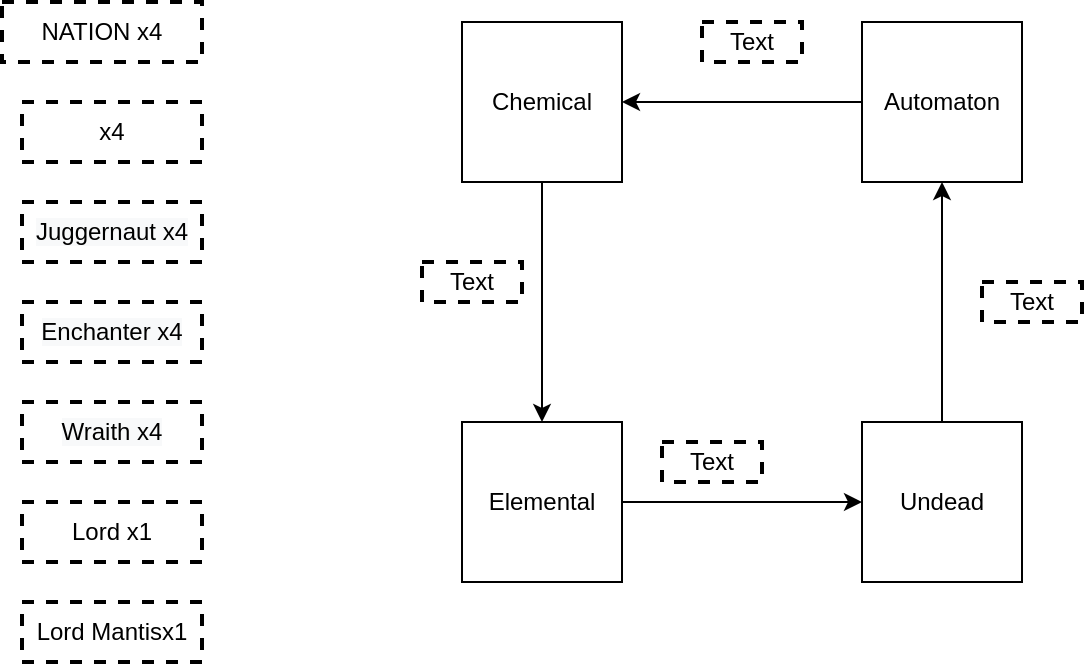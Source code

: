 <mxfile version="13.9.6" type="device"><diagram id="c8KTr1DYUm17pUYMkHzg" name="Page-1"><mxGraphModel dx="760" dy="475" grid="1" gridSize="10" guides="1" tooltips="1" connect="1" arrows="1" fold="1" page="1" pageScale="1" pageWidth="850" pageHeight="1100" math="0" shadow="0"><root><mxCell id="0"/><mxCell id="1" parent="0"/><mxCell id="LKzGPZN1289340XzwGW7-2" style="edgeStyle=orthogonalEdgeStyle;rounded=0;orthogonalLoop=1;jettySize=auto;html=1;" edge="1" parent="1" source="p6RT1x6VTXFocWAgLPQQ-1" target="p6RT1x6VTXFocWAgLPQQ-4"><mxGeometry relative="1" as="geometry"/></mxCell><mxCell id="p6RT1x6VTXFocWAgLPQQ-1" value="Chemical" style="rounded=0;whiteSpace=wrap;html=1;" parent="1" vertex="1"><mxGeometry x="360" y="160" width="80" height="80" as="geometry"/></mxCell><mxCell id="LKzGPZN1289340XzwGW7-1" style="edgeStyle=orthogonalEdgeStyle;rounded=0;orthogonalLoop=1;jettySize=auto;html=1;entryX=1;entryY=0.5;entryDx=0;entryDy=0;" edge="1" parent="1" source="p6RT1x6VTXFocWAgLPQQ-2" target="p6RT1x6VTXFocWAgLPQQ-1"><mxGeometry relative="1" as="geometry"/></mxCell><mxCell id="p6RT1x6VTXFocWAgLPQQ-2" value="Automaton" style="rounded=0;whiteSpace=wrap;html=1;" parent="1" vertex="1"><mxGeometry x="560" y="160" width="80" height="80" as="geometry"/></mxCell><mxCell id="LKzGPZN1289340XzwGW7-4" style="edgeStyle=orthogonalEdgeStyle;rounded=0;orthogonalLoop=1;jettySize=auto;html=1;entryX=0.5;entryY=1;entryDx=0;entryDy=0;" edge="1" parent="1" source="p6RT1x6VTXFocWAgLPQQ-3" target="p6RT1x6VTXFocWAgLPQQ-2"><mxGeometry relative="1" as="geometry"/></mxCell><mxCell id="p6RT1x6VTXFocWAgLPQQ-3" value="Undead" style="rounded=0;whiteSpace=wrap;html=1;" parent="1" vertex="1"><mxGeometry x="560" y="360" width="80" height="80" as="geometry"/></mxCell><mxCell id="LKzGPZN1289340XzwGW7-3" style="edgeStyle=orthogonalEdgeStyle;rounded=0;orthogonalLoop=1;jettySize=auto;html=1;entryX=0;entryY=0.5;entryDx=0;entryDy=0;" edge="1" parent="1" source="p6RT1x6VTXFocWAgLPQQ-4" target="p6RT1x6VTXFocWAgLPQQ-3"><mxGeometry relative="1" as="geometry"/></mxCell><mxCell id="p6RT1x6VTXFocWAgLPQQ-4" value="Elemental" style="rounded=0;whiteSpace=wrap;html=1;" parent="1" vertex="1"><mxGeometry x="360" y="360" width="80" height="80" as="geometry"/></mxCell><mxCell id="LKzGPZN1289340XzwGW7-5" value="Text" style="text;html=1;fillColor=none;align=center;verticalAlign=middle;whiteSpace=wrap;rounded=0;dashed=1;strokeWidth=2;strokeColor=#000000;" vertex="1" parent="1"><mxGeometry x="480" y="160" width="50" height="20" as="geometry"/></mxCell><mxCell id="LKzGPZN1289340XzwGW7-6" value="Text" style="text;html=1;fillColor=none;align=center;verticalAlign=middle;whiteSpace=wrap;rounded=0;dashed=1;strokeWidth=2;strokeColor=#000000;" vertex="1" parent="1"><mxGeometry x="340" y="280" width="50" height="20" as="geometry"/></mxCell><mxCell id="LKzGPZN1289340XzwGW7-7" value="Text" style="text;html=1;fillColor=none;align=center;verticalAlign=middle;whiteSpace=wrap;rounded=0;dashed=1;strokeWidth=2;strokeColor=#000000;" vertex="1" parent="1"><mxGeometry x="460" y="370" width="50" height="20" as="geometry"/></mxCell><mxCell id="LKzGPZN1289340XzwGW7-8" value="Text" style="text;html=1;fillColor=none;align=center;verticalAlign=middle;whiteSpace=wrap;rounded=0;dashed=1;strokeWidth=2;strokeColor=#000000;" vertex="1" parent="1"><mxGeometry x="620" y="290" width="50" height="20" as="geometry"/></mxCell><mxCell id="LKzGPZN1289340XzwGW7-9" value="NATION x4" style="rounded=0;whiteSpace=wrap;html=1;dashed=1;strokeColor=#000000;strokeWidth=2;" vertex="1" parent="1"><mxGeometry x="130" y="150" width="100" height="30" as="geometry"/></mxCell><mxCell id="LKzGPZN1289340XzwGW7-10" value="Lord Mantisx1" style="rounded=0;whiteSpace=wrap;html=1;dashed=1;strokeColor=#000000;strokeWidth=2;" vertex="1" parent="1"><mxGeometry x="140" y="450" width="90" height="30" as="geometry"/></mxCell><mxCell id="LKzGPZN1289340XzwGW7-11" value="Lord x1" style="rounded=0;whiteSpace=wrap;html=1;dashed=1;strokeColor=#000000;strokeWidth=2;" vertex="1" parent="1"><mxGeometry x="140" y="400" width="90" height="30" as="geometry"/></mxCell><mxCell id="LKzGPZN1289340XzwGW7-12" value="&lt;span style=&quot;color: rgb(0 , 0 , 0) ; font-family: &amp;#34;helvetica&amp;#34; ; font-size: 12px ; font-style: normal ; font-weight: 400 ; letter-spacing: normal ; text-align: center ; text-indent: 0px ; text-transform: none ; word-spacing: 0px ; background-color: rgb(248 , 249 , 250) ; display: inline ; float: none&quot;&gt;Wraith x4&lt;/span&gt;" style="rounded=0;whiteSpace=wrap;html=1;dashed=1;strokeColor=#000000;strokeWidth=2;" vertex="1" parent="1"><mxGeometry x="140" y="350" width="90" height="30" as="geometry"/></mxCell><mxCell id="LKzGPZN1289340XzwGW7-13" value="&lt;span style=&quot;color: rgb(0 , 0 , 0) ; font-family: &amp;#34;helvetica&amp;#34; ; font-size: 12px ; font-style: normal ; font-weight: 400 ; letter-spacing: normal ; text-align: center ; text-indent: 0px ; text-transform: none ; word-spacing: 0px ; background-color: rgb(248 , 249 , 250) ; display: inline ; float: none&quot;&gt;Juggernaut x4&lt;/span&gt;" style="rounded=0;whiteSpace=wrap;html=1;dashed=1;strokeColor=#000000;strokeWidth=2;" vertex="1" parent="1"><mxGeometry x="140" y="250" width="90" height="30" as="geometry"/></mxCell><mxCell id="LKzGPZN1289340XzwGW7-14" value="&lt;span style=&quot;color: rgb(0 , 0 , 0) ; font-family: &amp;#34;helvetica&amp;#34; ; font-size: 12px ; font-style: normal ; font-weight: 400 ; letter-spacing: normal ; text-align: center ; text-indent: 0px ; text-transform: none ; word-spacing: 0px ; background-color: rgb(248 , 249 , 250) ; display: inline ; float: none&quot;&gt;Enchanter x4&lt;/span&gt;" style="rounded=0;whiteSpace=wrap;html=1;dashed=1;strokeColor=#000000;strokeWidth=2;" vertex="1" parent="1"><mxGeometry x="140" y="300" width="90" height="30" as="geometry"/></mxCell><mxCell id="LKzGPZN1289340XzwGW7-15" value="x4" style="rounded=0;whiteSpace=wrap;html=1;dashed=1;strokeColor=#000000;strokeWidth=2;" vertex="1" parent="1"><mxGeometry x="140" y="200" width="90" height="30" as="geometry"/></mxCell></root></mxGraphModel></diagram></mxfile>